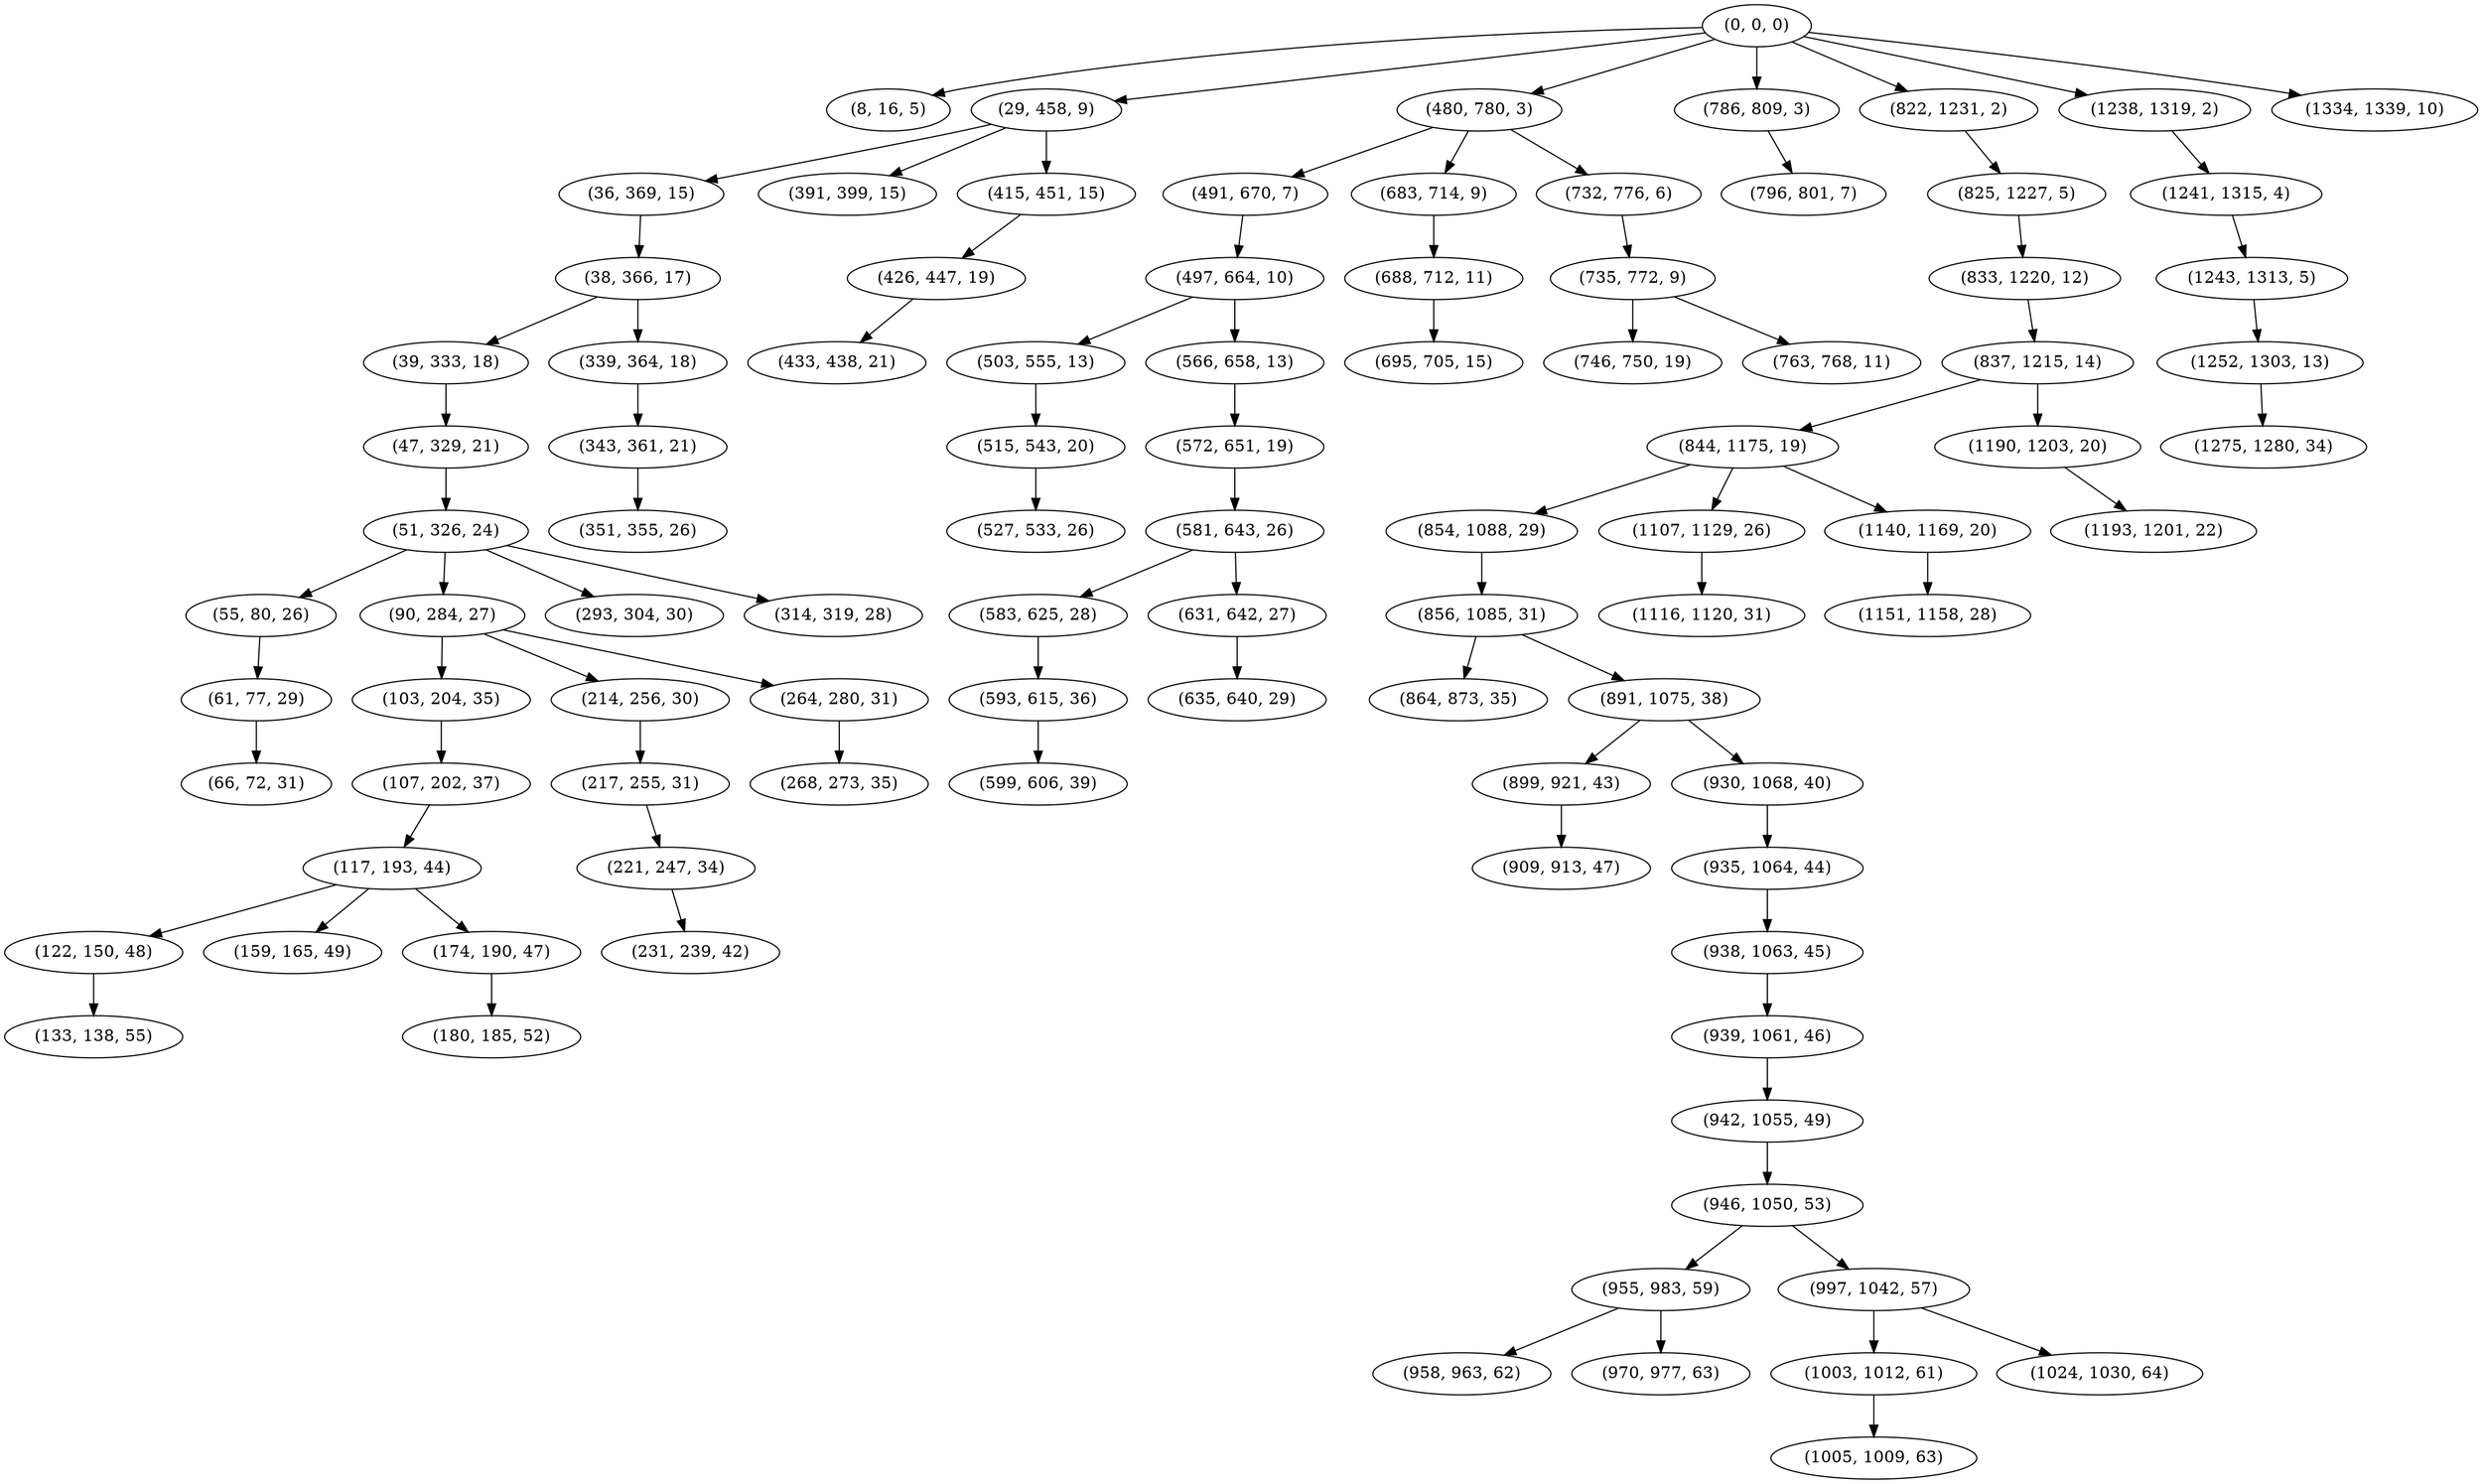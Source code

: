 digraph tree {
    "(0, 0, 0)";
    "(8, 16, 5)";
    "(29, 458, 9)";
    "(36, 369, 15)";
    "(38, 366, 17)";
    "(39, 333, 18)";
    "(47, 329, 21)";
    "(51, 326, 24)";
    "(55, 80, 26)";
    "(61, 77, 29)";
    "(66, 72, 31)";
    "(90, 284, 27)";
    "(103, 204, 35)";
    "(107, 202, 37)";
    "(117, 193, 44)";
    "(122, 150, 48)";
    "(133, 138, 55)";
    "(159, 165, 49)";
    "(174, 190, 47)";
    "(180, 185, 52)";
    "(214, 256, 30)";
    "(217, 255, 31)";
    "(221, 247, 34)";
    "(231, 239, 42)";
    "(264, 280, 31)";
    "(268, 273, 35)";
    "(293, 304, 30)";
    "(314, 319, 28)";
    "(339, 364, 18)";
    "(343, 361, 21)";
    "(351, 355, 26)";
    "(391, 399, 15)";
    "(415, 451, 15)";
    "(426, 447, 19)";
    "(433, 438, 21)";
    "(480, 780, 3)";
    "(491, 670, 7)";
    "(497, 664, 10)";
    "(503, 555, 13)";
    "(515, 543, 20)";
    "(527, 533, 26)";
    "(566, 658, 13)";
    "(572, 651, 19)";
    "(581, 643, 26)";
    "(583, 625, 28)";
    "(593, 615, 36)";
    "(599, 606, 39)";
    "(631, 642, 27)";
    "(635, 640, 29)";
    "(683, 714, 9)";
    "(688, 712, 11)";
    "(695, 705, 15)";
    "(732, 776, 6)";
    "(735, 772, 9)";
    "(746, 750, 19)";
    "(763, 768, 11)";
    "(786, 809, 3)";
    "(796, 801, 7)";
    "(822, 1231, 2)";
    "(825, 1227, 5)";
    "(833, 1220, 12)";
    "(837, 1215, 14)";
    "(844, 1175, 19)";
    "(854, 1088, 29)";
    "(856, 1085, 31)";
    "(864, 873, 35)";
    "(891, 1075, 38)";
    "(899, 921, 43)";
    "(909, 913, 47)";
    "(930, 1068, 40)";
    "(935, 1064, 44)";
    "(938, 1063, 45)";
    "(939, 1061, 46)";
    "(942, 1055, 49)";
    "(946, 1050, 53)";
    "(955, 983, 59)";
    "(958, 963, 62)";
    "(970, 977, 63)";
    "(997, 1042, 57)";
    "(1003, 1012, 61)";
    "(1005, 1009, 63)";
    "(1024, 1030, 64)";
    "(1107, 1129, 26)";
    "(1116, 1120, 31)";
    "(1140, 1169, 20)";
    "(1151, 1158, 28)";
    "(1190, 1203, 20)";
    "(1193, 1201, 22)";
    "(1238, 1319, 2)";
    "(1241, 1315, 4)";
    "(1243, 1313, 5)";
    "(1252, 1303, 13)";
    "(1275, 1280, 34)";
    "(1334, 1339, 10)";
    "(0, 0, 0)" -> "(8, 16, 5)";
    "(0, 0, 0)" -> "(29, 458, 9)";
    "(0, 0, 0)" -> "(480, 780, 3)";
    "(0, 0, 0)" -> "(786, 809, 3)";
    "(0, 0, 0)" -> "(822, 1231, 2)";
    "(0, 0, 0)" -> "(1238, 1319, 2)";
    "(0, 0, 0)" -> "(1334, 1339, 10)";
    "(29, 458, 9)" -> "(36, 369, 15)";
    "(29, 458, 9)" -> "(391, 399, 15)";
    "(29, 458, 9)" -> "(415, 451, 15)";
    "(36, 369, 15)" -> "(38, 366, 17)";
    "(38, 366, 17)" -> "(39, 333, 18)";
    "(38, 366, 17)" -> "(339, 364, 18)";
    "(39, 333, 18)" -> "(47, 329, 21)";
    "(47, 329, 21)" -> "(51, 326, 24)";
    "(51, 326, 24)" -> "(55, 80, 26)";
    "(51, 326, 24)" -> "(90, 284, 27)";
    "(51, 326, 24)" -> "(293, 304, 30)";
    "(51, 326, 24)" -> "(314, 319, 28)";
    "(55, 80, 26)" -> "(61, 77, 29)";
    "(61, 77, 29)" -> "(66, 72, 31)";
    "(90, 284, 27)" -> "(103, 204, 35)";
    "(90, 284, 27)" -> "(214, 256, 30)";
    "(90, 284, 27)" -> "(264, 280, 31)";
    "(103, 204, 35)" -> "(107, 202, 37)";
    "(107, 202, 37)" -> "(117, 193, 44)";
    "(117, 193, 44)" -> "(122, 150, 48)";
    "(117, 193, 44)" -> "(159, 165, 49)";
    "(117, 193, 44)" -> "(174, 190, 47)";
    "(122, 150, 48)" -> "(133, 138, 55)";
    "(174, 190, 47)" -> "(180, 185, 52)";
    "(214, 256, 30)" -> "(217, 255, 31)";
    "(217, 255, 31)" -> "(221, 247, 34)";
    "(221, 247, 34)" -> "(231, 239, 42)";
    "(264, 280, 31)" -> "(268, 273, 35)";
    "(339, 364, 18)" -> "(343, 361, 21)";
    "(343, 361, 21)" -> "(351, 355, 26)";
    "(415, 451, 15)" -> "(426, 447, 19)";
    "(426, 447, 19)" -> "(433, 438, 21)";
    "(480, 780, 3)" -> "(491, 670, 7)";
    "(480, 780, 3)" -> "(683, 714, 9)";
    "(480, 780, 3)" -> "(732, 776, 6)";
    "(491, 670, 7)" -> "(497, 664, 10)";
    "(497, 664, 10)" -> "(503, 555, 13)";
    "(497, 664, 10)" -> "(566, 658, 13)";
    "(503, 555, 13)" -> "(515, 543, 20)";
    "(515, 543, 20)" -> "(527, 533, 26)";
    "(566, 658, 13)" -> "(572, 651, 19)";
    "(572, 651, 19)" -> "(581, 643, 26)";
    "(581, 643, 26)" -> "(583, 625, 28)";
    "(581, 643, 26)" -> "(631, 642, 27)";
    "(583, 625, 28)" -> "(593, 615, 36)";
    "(593, 615, 36)" -> "(599, 606, 39)";
    "(631, 642, 27)" -> "(635, 640, 29)";
    "(683, 714, 9)" -> "(688, 712, 11)";
    "(688, 712, 11)" -> "(695, 705, 15)";
    "(732, 776, 6)" -> "(735, 772, 9)";
    "(735, 772, 9)" -> "(746, 750, 19)";
    "(735, 772, 9)" -> "(763, 768, 11)";
    "(786, 809, 3)" -> "(796, 801, 7)";
    "(822, 1231, 2)" -> "(825, 1227, 5)";
    "(825, 1227, 5)" -> "(833, 1220, 12)";
    "(833, 1220, 12)" -> "(837, 1215, 14)";
    "(837, 1215, 14)" -> "(844, 1175, 19)";
    "(837, 1215, 14)" -> "(1190, 1203, 20)";
    "(844, 1175, 19)" -> "(854, 1088, 29)";
    "(844, 1175, 19)" -> "(1107, 1129, 26)";
    "(844, 1175, 19)" -> "(1140, 1169, 20)";
    "(854, 1088, 29)" -> "(856, 1085, 31)";
    "(856, 1085, 31)" -> "(864, 873, 35)";
    "(856, 1085, 31)" -> "(891, 1075, 38)";
    "(891, 1075, 38)" -> "(899, 921, 43)";
    "(891, 1075, 38)" -> "(930, 1068, 40)";
    "(899, 921, 43)" -> "(909, 913, 47)";
    "(930, 1068, 40)" -> "(935, 1064, 44)";
    "(935, 1064, 44)" -> "(938, 1063, 45)";
    "(938, 1063, 45)" -> "(939, 1061, 46)";
    "(939, 1061, 46)" -> "(942, 1055, 49)";
    "(942, 1055, 49)" -> "(946, 1050, 53)";
    "(946, 1050, 53)" -> "(955, 983, 59)";
    "(946, 1050, 53)" -> "(997, 1042, 57)";
    "(955, 983, 59)" -> "(958, 963, 62)";
    "(955, 983, 59)" -> "(970, 977, 63)";
    "(997, 1042, 57)" -> "(1003, 1012, 61)";
    "(997, 1042, 57)" -> "(1024, 1030, 64)";
    "(1003, 1012, 61)" -> "(1005, 1009, 63)";
    "(1107, 1129, 26)" -> "(1116, 1120, 31)";
    "(1140, 1169, 20)" -> "(1151, 1158, 28)";
    "(1190, 1203, 20)" -> "(1193, 1201, 22)";
    "(1238, 1319, 2)" -> "(1241, 1315, 4)";
    "(1241, 1315, 4)" -> "(1243, 1313, 5)";
    "(1243, 1313, 5)" -> "(1252, 1303, 13)";
    "(1252, 1303, 13)" -> "(1275, 1280, 34)";
}
